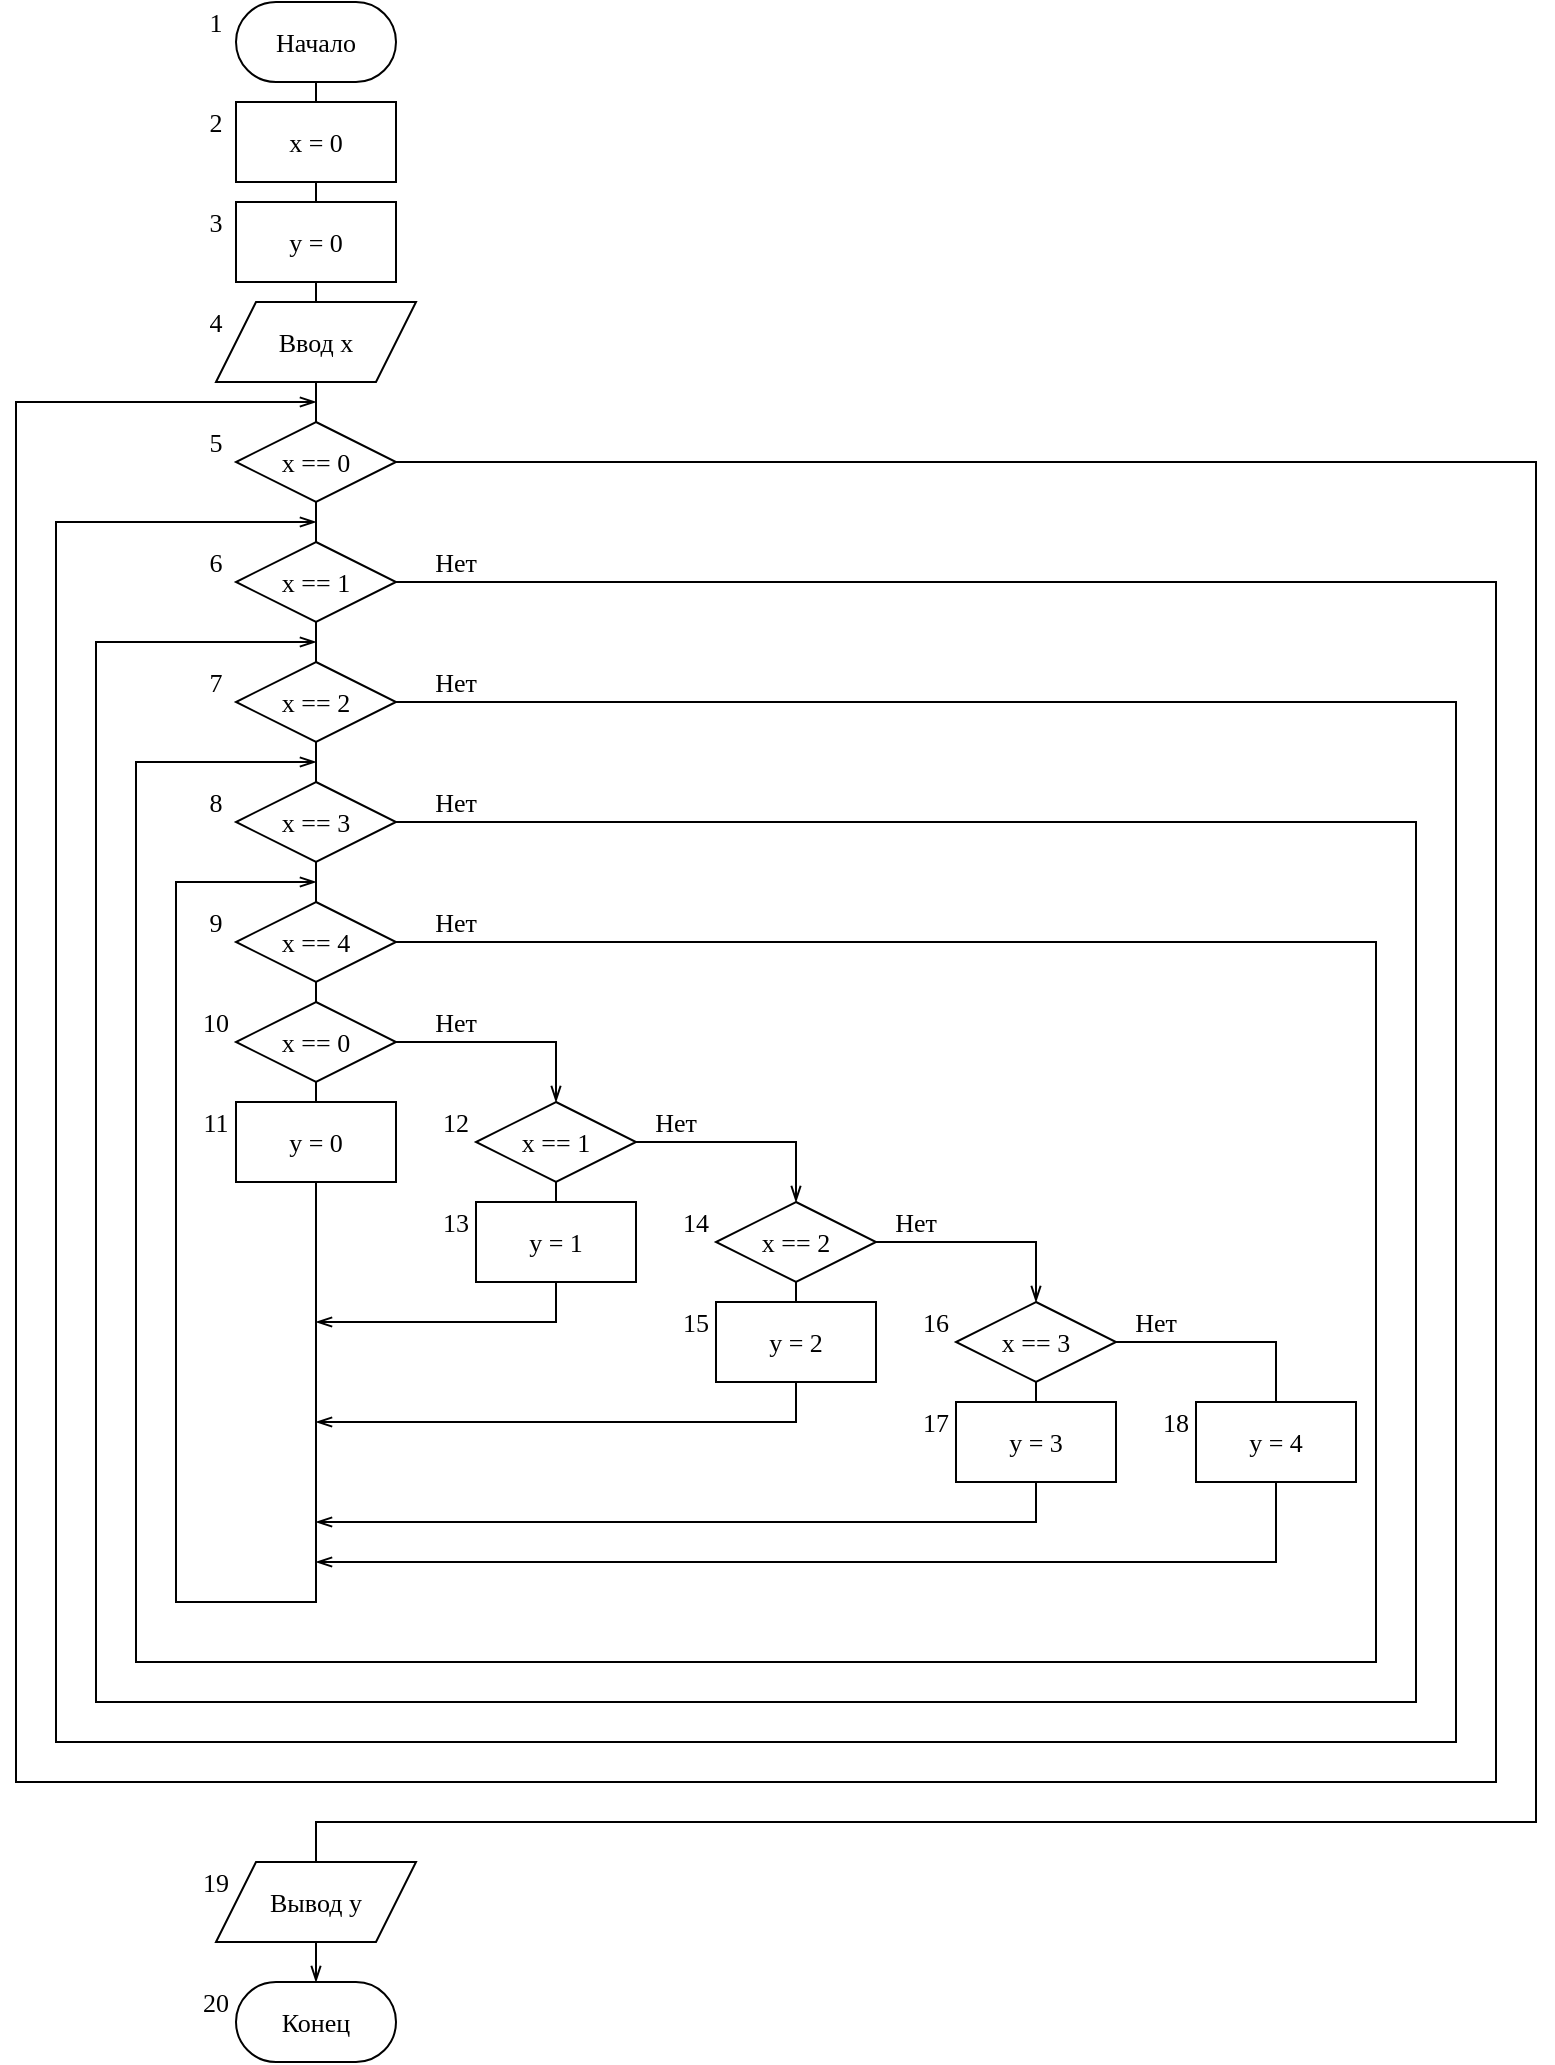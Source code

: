 <mxfile version="21.2.1" type="device">
  <diagram id="7r9uXSOZoSnOuJ5T40fA" name="231">
    <mxGraphModel dx="1036" dy="606" grid="1" gridSize="10" guides="1" tooltips="1" connect="1" arrows="1" fold="1" page="1" pageScale="1" pageWidth="827" pageHeight="1169" math="0" shadow="0">
      <root>
        <mxCell id="0" />
        <mxCell id="1" parent="0" />
        <mxCell id="0MwpIjw5lTl2I5CWlqFq-36" value="" style="endArrow=openThin;html=1;fontFamily=Courier New;fontSize=13;endFill=0;rounded=0;edgeStyle=orthogonalEdgeStyle;exitX=0.5;exitY=1;exitDx=0;exitDy=0;" parent="1" source="9l-jP4sQHJARViQ5AN28-1" edge="1">
          <mxGeometry x="1" y="-204" width="50" height="50" relative="1" as="geometry">
            <mxPoint x="200" y="630" as="sourcePoint" />
            <mxPoint x="200" y="470" as="targetPoint" />
            <Array as="points">
              <mxPoint x="200" y="830" />
              <mxPoint x="130" y="830" />
              <mxPoint x="130" y="470" />
            </Array>
            <mxPoint x="164" y="200" as="offset" />
          </mxGeometry>
        </mxCell>
        <mxCell id="9l-jP4sQHJARViQ5AN28-1" value="Начало" style="rounded=1;whiteSpace=wrap;html=1;arcSize=50;fontFamily=Times New Roman;fontSize=13;" parent="1" vertex="1">
          <mxGeometry x="160" y="30" width="80" height="40" as="geometry" />
        </mxCell>
        <mxCell id="9l-jP4sQHJARViQ5AN28-14" value="Конец" style="rounded=1;whiteSpace=wrap;html=1;arcSize=50;fontFamily=Times New Roman;fontSize=13;" parent="1" vertex="1">
          <mxGeometry x="160" y="1020" width="80" height="40" as="geometry" />
        </mxCell>
        <mxCell id="0MwpIjw5lTl2I5CWlqFq-3" value="" style="endArrow=openThin;html=1;fontFamily=Courier New;fontSize=13;endFill=0;rounded=0;edgeStyle=orthogonalEdgeStyle;exitX=1;exitY=0.5;exitDx=0;exitDy=0;entryX=0.5;entryY=0;entryDx=0;entryDy=0;" parent="1" source="0MwpIjw5lTl2I5CWlqFq-15" target="0MwpIjw5lTl2I5CWlqFq-19" edge="1">
          <mxGeometry width="50" height="50" relative="1" as="geometry">
            <mxPoint x="755" y="250" as="sourcePoint" />
            <mxPoint x="500" y="540" as="targetPoint" />
            <Array as="points">
              <mxPoint x="320" y="550" />
            </Array>
          </mxGeometry>
        </mxCell>
        <mxCell id="0MwpIjw5lTl2I5CWlqFq-6" value="x = 0" style="rounded=0;whiteSpace=wrap;html=1;fontSize=13;fontFamily=Times New Roman;" parent="1" vertex="1">
          <mxGeometry x="160" y="80" width="80" height="40" as="geometry" />
        </mxCell>
        <mxCell id="0MwpIjw5lTl2I5CWlqFq-7" value="y = 0" style="rounded=0;whiteSpace=wrap;html=1;fontSize=13;fontFamily=Times New Roman;" parent="1" vertex="1">
          <mxGeometry x="160" y="130" width="80" height="40" as="geometry" />
        </mxCell>
        <mxCell id="0MwpIjw5lTl2I5CWlqFq-9" value="Ввод x" style="shape=parallelogram;perimeter=parallelogramPerimeter;whiteSpace=wrap;html=1;fixedSize=1;fontSize=13;fontFamily=Times New Roman;" parent="1" vertex="1">
          <mxGeometry x="150" y="180" width="100" height="40" as="geometry" />
        </mxCell>
        <mxCell id="0MwpIjw5lTl2I5CWlqFq-10" value="x == 0" style="rhombus;whiteSpace=wrap;html=1;rounded=0;strokeWidth=1;fontFamily=Times New Roman;fontSize=13;" parent="1" vertex="1">
          <mxGeometry x="160" y="240" width="80" height="40" as="geometry" />
        </mxCell>
        <mxCell id="0MwpIjw5lTl2I5CWlqFq-11" value="x == 1" style="rhombus;whiteSpace=wrap;html=1;rounded=0;strokeWidth=1;fontFamily=Times New Roman;fontSize=13;" parent="1" vertex="1">
          <mxGeometry x="160" y="300" width="80" height="40" as="geometry" />
        </mxCell>
        <mxCell id="0MwpIjw5lTl2I5CWlqFq-12" value="x == 2" style="rhombus;whiteSpace=wrap;html=1;rounded=0;strokeWidth=1;fontFamily=Times New Roman;fontSize=13;" parent="1" vertex="1">
          <mxGeometry x="160" y="360" width="80" height="40" as="geometry" />
        </mxCell>
        <mxCell id="0MwpIjw5lTl2I5CWlqFq-13" value="x == 3" style="rhombus;whiteSpace=wrap;html=1;rounded=0;strokeWidth=1;fontFamily=Times New Roman;fontSize=13;" parent="1" vertex="1">
          <mxGeometry x="160" y="420" width="80" height="40" as="geometry" />
        </mxCell>
        <mxCell id="0MwpIjw5lTl2I5CWlqFq-14" value="x == 4" style="rhombus;whiteSpace=wrap;html=1;rounded=0;strokeWidth=1;fontFamily=Times New Roman;fontSize=13;" parent="1" vertex="1">
          <mxGeometry x="160" y="480" width="80" height="40" as="geometry" />
        </mxCell>
        <mxCell id="0MwpIjw5lTl2I5CWlqFq-15" value="x == 0" style="rhombus;whiteSpace=wrap;html=1;rounded=0;strokeWidth=1;fontFamily=Times New Roman;fontSize=13;" parent="1" vertex="1">
          <mxGeometry x="160" y="530" width="80" height="40" as="geometry" />
        </mxCell>
        <mxCell id="0MwpIjw5lTl2I5CWlqFq-18" value="y = 0" style="rounded=0;whiteSpace=wrap;html=1;fontSize=13;fontFamily=Times New Roman;" parent="1" vertex="1">
          <mxGeometry x="160" y="580" width="80" height="40" as="geometry" />
        </mxCell>
        <mxCell id="0MwpIjw5lTl2I5CWlqFq-19" value="x == 1" style="rhombus;whiteSpace=wrap;html=1;rounded=0;strokeWidth=1;fontFamily=Times New Roman;fontSize=13;" parent="1" vertex="1">
          <mxGeometry x="280" y="580" width="80" height="40" as="geometry" />
        </mxCell>
        <mxCell id="0MwpIjw5lTl2I5CWlqFq-20" value="" style="endArrow=openThin;html=1;fontFamily=Courier New;fontSize=13;endFill=0;rounded=0;edgeStyle=orthogonalEdgeStyle;exitX=1;exitY=0.5;exitDx=0;exitDy=0;entryX=0.5;entryY=0;entryDx=0;entryDy=0;" parent="1" source="0MwpIjw5lTl2I5CWlqFq-19" target="0MwpIjw5lTl2I5CWlqFq-21" edge="1">
          <mxGeometry width="50" height="50" relative="1" as="geometry">
            <mxPoint x="550" y="560" as="sourcePoint" />
            <mxPoint x="730" y="600" as="targetPoint" />
            <Array as="points">
              <mxPoint x="440" y="600" />
            </Array>
          </mxGeometry>
        </mxCell>
        <mxCell id="0MwpIjw5lTl2I5CWlqFq-21" value="x == 2" style="rhombus;whiteSpace=wrap;html=1;rounded=0;strokeWidth=1;fontFamily=Times New Roman;fontSize=13;" parent="1" vertex="1">
          <mxGeometry x="400" y="630" width="80" height="40" as="geometry" />
        </mxCell>
        <mxCell id="0MwpIjw5lTl2I5CWlqFq-22" value="" style="endArrow=openThin;html=1;fontFamily=Courier New;fontSize=13;endFill=0;rounded=0;edgeStyle=orthogonalEdgeStyle;exitX=1;exitY=0.5;exitDx=0;exitDy=0;entryX=0.5;entryY=0;entryDx=0;entryDy=0;" parent="1" source="0MwpIjw5lTl2I5CWlqFq-21" target="0MwpIjw5lTl2I5CWlqFq-23" edge="1">
          <mxGeometry width="50" height="50" relative="1" as="geometry">
            <mxPoint x="790" y="610" as="sourcePoint" />
            <mxPoint x="960" y="650" as="targetPoint" />
            <Array as="points">
              <mxPoint x="560" y="650" />
            </Array>
          </mxGeometry>
        </mxCell>
        <mxCell id="0MwpIjw5lTl2I5CWlqFq-23" value="x == 3" style="rhombus;whiteSpace=wrap;html=1;rounded=0;strokeWidth=1;fontFamily=Times New Roman;fontSize=13;" parent="1" vertex="1">
          <mxGeometry x="520" y="680" width="80" height="40" as="geometry" />
        </mxCell>
        <mxCell id="0MwpIjw5lTl2I5CWlqFq-24" value="" style="endArrow=openThin;html=1;fontFamily=Courier New;fontSize=13;endFill=0;rounded=0;edgeStyle=orthogonalEdgeStyle;exitX=1;exitY=0.5;exitDx=0;exitDy=0;" parent="1" source="0MwpIjw5lTl2I5CWlqFq-23" edge="1">
          <mxGeometry width="50" height="50" relative="1" as="geometry">
            <mxPoint x="1030" y="670" as="sourcePoint" />
            <mxPoint x="200" y="810" as="targetPoint" />
            <Array as="points">
              <mxPoint x="680" y="700" />
              <mxPoint x="680" y="810" />
              <mxPoint x="200" y="810" />
            </Array>
          </mxGeometry>
        </mxCell>
        <mxCell id="0MwpIjw5lTl2I5CWlqFq-29" value="y = 4" style="rounded=0;whiteSpace=wrap;html=1;fontSize=13;fontFamily=Times New Roman;" parent="1" vertex="1">
          <mxGeometry x="640" y="730" width="80" height="40" as="geometry" />
        </mxCell>
        <mxCell id="0MwpIjw5lTl2I5CWlqFq-30" value="" style="endArrow=openThin;html=1;fontFamily=Courier New;fontSize=13;endFill=0;rounded=0;edgeStyle=orthogonalEdgeStyle;exitX=0.5;exitY=1;exitDx=0;exitDy=0;" parent="1" source="0MwpIjw5lTl2I5CWlqFq-21" edge="1">
          <mxGeometry x="1" y="-204" width="50" height="50" relative="1" as="geometry">
            <mxPoint x="380" y="980" as="sourcePoint" />
            <mxPoint x="200" y="740" as="targetPoint" />
            <Array as="points">
              <mxPoint x="440" y="740" />
            </Array>
            <mxPoint x="164" y="200" as="offset" />
          </mxGeometry>
        </mxCell>
        <mxCell id="0MwpIjw5lTl2I5CWlqFq-31" value="" style="endArrow=openThin;html=1;fontFamily=Courier New;fontSize=13;endFill=0;rounded=0;edgeStyle=orthogonalEdgeStyle;exitX=0.5;exitY=1;exitDx=0;exitDy=0;" parent="1" source="0MwpIjw5lTl2I5CWlqFq-23" edge="1">
          <mxGeometry x="1" y="-204" width="50" height="50" relative="1" as="geometry">
            <mxPoint x="600" y="1010" as="sourcePoint" />
            <mxPoint x="200" y="790" as="targetPoint" />
            <Array as="points">
              <mxPoint x="560" y="790" />
              <mxPoint x="200" y="790" />
            </Array>
            <mxPoint x="164" y="200" as="offset" />
          </mxGeometry>
        </mxCell>
        <mxCell id="0MwpIjw5lTl2I5CWlqFq-27" value="y = 2" style="rounded=0;whiteSpace=wrap;html=1;fontSize=13;fontFamily=Times New Roman;" parent="1" vertex="1">
          <mxGeometry x="400" y="680" width="80" height="40" as="geometry" />
        </mxCell>
        <mxCell id="0MwpIjw5lTl2I5CWlqFq-28" value="y = 3" style="rounded=0;whiteSpace=wrap;html=1;fontSize=13;fontFamily=Times New Roman;" parent="1" vertex="1">
          <mxGeometry x="520" y="730" width="80" height="40" as="geometry" />
        </mxCell>
        <mxCell id="0MwpIjw5lTl2I5CWlqFq-32" value="" style="endArrow=openThin;html=1;fontFamily=Courier New;fontSize=13;endFill=0;rounded=0;edgeStyle=orthogonalEdgeStyle;exitX=0.5;exitY=1;exitDx=0;exitDy=0;" parent="1" source="0MwpIjw5lTl2I5CWlqFq-19" edge="1">
          <mxGeometry x="1" y="-204" width="50" height="50" relative="1" as="geometry">
            <mxPoint x="339.98" y="740" as="sourcePoint" />
            <mxPoint x="200" y="690" as="targetPoint" />
            <Array as="points">
              <mxPoint x="320" y="625" />
              <mxPoint x="320" y="690" />
            </Array>
            <mxPoint x="164" y="200" as="offset" />
          </mxGeometry>
        </mxCell>
        <mxCell id="0MwpIjw5lTl2I5CWlqFq-26" value="y = 1" style="rounded=0;whiteSpace=wrap;html=1;fontSize=13;fontFamily=Times New Roman;" parent="1" vertex="1">
          <mxGeometry x="280" y="630" width="80" height="40" as="geometry" />
        </mxCell>
        <mxCell id="0MwpIjw5lTl2I5CWlqFq-37" value="" style="endArrow=openThin;html=1;fontFamily=Courier New;fontSize=13;endFill=0;rounded=0;edgeStyle=orthogonalEdgeStyle;exitX=1;exitY=0.5;exitDx=0;exitDy=0;" parent="1" source="0MwpIjw5lTl2I5CWlqFq-14" edge="1">
          <mxGeometry width="50" height="50" relative="1" as="geometry">
            <mxPoint x="280" y="500" as="sourcePoint" />
            <mxPoint x="200" y="410" as="targetPoint" />
            <Array as="points">
              <mxPoint x="730" y="500" />
              <mxPoint x="730" y="860" />
              <mxPoint x="110" y="860" />
              <mxPoint x="110" y="410" />
            </Array>
          </mxGeometry>
        </mxCell>
        <mxCell id="0MwpIjw5lTl2I5CWlqFq-38" value="" style="endArrow=openThin;html=1;fontFamily=Courier New;fontSize=13;endFill=0;rounded=0;edgeStyle=orthogonalEdgeStyle;exitX=1;exitY=0.5;exitDx=0;exitDy=0;" parent="1" source="0MwpIjw5lTl2I5CWlqFq-13" edge="1">
          <mxGeometry width="50" height="50" relative="1" as="geometry">
            <mxPoint x="250" y="450" as="sourcePoint" />
            <mxPoint x="200" y="350" as="targetPoint" />
            <Array as="points">
              <mxPoint x="750" y="440" />
              <mxPoint x="750" y="880" />
              <mxPoint x="90" y="880" />
              <mxPoint x="90" y="350" />
            </Array>
          </mxGeometry>
        </mxCell>
        <mxCell id="0MwpIjw5lTl2I5CWlqFq-39" value="" style="endArrow=openThin;html=1;fontFamily=Courier New;fontSize=13;endFill=0;rounded=0;edgeStyle=orthogonalEdgeStyle;exitX=1;exitY=0.5;exitDx=0;exitDy=0;" parent="1" source="0MwpIjw5lTl2I5CWlqFq-12" edge="1">
          <mxGeometry width="50" height="50" relative="1" as="geometry">
            <mxPoint x="250" y="400" as="sourcePoint" />
            <mxPoint x="200" y="290" as="targetPoint" />
            <Array as="points">
              <mxPoint x="770" y="380" />
              <mxPoint x="770" y="900" />
              <mxPoint x="70" y="900" />
              <mxPoint x="70" y="290" />
            </Array>
          </mxGeometry>
        </mxCell>
        <mxCell id="0MwpIjw5lTl2I5CWlqFq-40" value="" style="endArrow=openThin;html=1;fontFamily=Courier New;fontSize=13;endFill=0;rounded=0;edgeStyle=orthogonalEdgeStyle;exitX=1;exitY=0.5;exitDx=0;exitDy=0;" parent="1" source="0MwpIjw5lTl2I5CWlqFq-11" edge="1">
          <mxGeometry width="50" height="50" relative="1" as="geometry">
            <mxPoint x="250" y="350" as="sourcePoint" />
            <mxPoint x="200" y="230" as="targetPoint" />
            <Array as="points">
              <mxPoint x="790" y="320" />
              <mxPoint x="790" y="920" />
              <mxPoint x="50" y="920" />
              <mxPoint x="50" y="230" />
            </Array>
          </mxGeometry>
        </mxCell>
        <mxCell id="0MwpIjw5lTl2I5CWlqFq-41" value="" style="endArrow=openThin;html=1;fontFamily=Courier New;fontSize=13;endFill=0;rounded=0;edgeStyle=orthogonalEdgeStyle;entryX=0.5;entryY=0;entryDx=0;entryDy=0;exitX=1;exitY=0.5;exitDx=0;exitDy=0;" parent="1" source="0MwpIjw5lTl2I5CWlqFq-10" target="9l-jP4sQHJARViQ5AN28-14" edge="1">
          <mxGeometry width="50" height="50" relative="1" as="geometry">
            <mxPoint x="260" y="280" as="sourcePoint" />
            <mxPoint x="150.06" y="250" as="targetPoint" />
            <Array as="points">
              <mxPoint x="810" y="260" />
              <mxPoint x="810" y="940" />
              <mxPoint x="200" y="940" />
            </Array>
          </mxGeometry>
        </mxCell>
        <mxCell id="0MwpIjw5lTl2I5CWlqFq-34" value="Вывод у" style="shape=parallelogram;perimeter=parallelogramPerimeter;whiteSpace=wrap;html=1;fixedSize=1;fontSize=13;fontFamily=Times New Roman;" parent="1" vertex="1">
          <mxGeometry x="150" y="960" width="100" height="40" as="geometry" />
        </mxCell>
        <mxCell id="0MwpIjw5lTl2I5CWlqFq-43" value="2" style="text;html=1;strokeColor=none;fillColor=none;align=center;verticalAlign=middle;whiteSpace=wrap;rounded=0;fontFamily=Times New Roman;fontSize=13;" parent="1" vertex="1">
          <mxGeometry x="140" y="80" width="20" height="20" as="geometry" />
        </mxCell>
        <mxCell id="0MwpIjw5lTl2I5CWlqFq-44" value="Нет" style="text;html=1;strokeColor=none;fillColor=none;align=center;verticalAlign=middle;whiteSpace=wrap;rounded=0;fontFamily=Times New Roman;fontSize=13;" parent="1" vertex="1">
          <mxGeometry x="250" y="300" width="40" height="20" as="geometry" />
        </mxCell>
        <mxCell id="0MwpIjw5lTl2I5CWlqFq-45" value="Нет" style="text;html=1;strokeColor=none;fillColor=none;align=center;verticalAlign=middle;whiteSpace=wrap;rounded=0;fontFamily=Times New Roman;fontSize=13;" parent="1" vertex="1">
          <mxGeometry x="250" y="360" width="40" height="20" as="geometry" />
        </mxCell>
        <mxCell id="0MwpIjw5lTl2I5CWlqFq-46" value="Нет" style="text;html=1;strokeColor=none;fillColor=none;align=center;verticalAlign=middle;whiteSpace=wrap;rounded=0;fontFamily=Times New Roman;fontSize=13;" parent="1" vertex="1">
          <mxGeometry x="250" y="420" width="40" height="20" as="geometry" />
        </mxCell>
        <mxCell id="0MwpIjw5lTl2I5CWlqFq-47" value="Нет" style="text;html=1;strokeColor=none;fillColor=none;align=center;verticalAlign=middle;whiteSpace=wrap;rounded=0;fontFamily=Times New Roman;fontSize=13;" parent="1" vertex="1">
          <mxGeometry x="250" y="480" width="40" height="20" as="geometry" />
        </mxCell>
        <mxCell id="0MwpIjw5lTl2I5CWlqFq-48" value="Нет" style="text;html=1;strokeColor=none;fillColor=none;align=center;verticalAlign=middle;whiteSpace=wrap;rounded=0;fontFamily=Times New Roman;fontSize=13;" parent="1" vertex="1">
          <mxGeometry x="250" y="530" width="40" height="20" as="geometry" />
        </mxCell>
        <mxCell id="0MwpIjw5lTl2I5CWlqFq-49" value="Нет" style="text;html=1;strokeColor=none;fillColor=none;align=center;verticalAlign=middle;whiteSpace=wrap;rounded=0;fontFamily=Times New Roman;fontSize=13;" parent="1" vertex="1">
          <mxGeometry x="360" y="580" width="40" height="20" as="geometry" />
        </mxCell>
        <mxCell id="0MwpIjw5lTl2I5CWlqFq-50" value="Нет" style="text;html=1;strokeColor=none;fillColor=none;align=center;verticalAlign=middle;whiteSpace=wrap;rounded=0;fontFamily=Times New Roman;fontSize=13;" parent="1" vertex="1">
          <mxGeometry x="480" y="630" width="40" height="20" as="geometry" />
        </mxCell>
        <mxCell id="0MwpIjw5lTl2I5CWlqFq-51" value="Нет" style="text;html=1;strokeColor=none;fillColor=none;align=center;verticalAlign=middle;whiteSpace=wrap;rounded=0;fontFamily=Times New Roman;fontSize=13;" parent="1" vertex="1">
          <mxGeometry x="600" y="680" width="40" height="20" as="geometry" />
        </mxCell>
        <mxCell id="Nog0g2KmL9izZxiisVWh-1" value="1" style="text;html=1;strokeColor=none;fillColor=none;align=center;verticalAlign=middle;whiteSpace=wrap;rounded=0;fontFamily=Times New Roman;fontSize=13;" parent="1" vertex="1">
          <mxGeometry x="140" y="30" width="20" height="20" as="geometry" />
        </mxCell>
        <mxCell id="Nog0g2KmL9izZxiisVWh-2" value="3" style="text;html=1;strokeColor=none;fillColor=none;align=center;verticalAlign=middle;whiteSpace=wrap;rounded=0;fontFamily=Times New Roman;fontSize=13;" parent="1" vertex="1">
          <mxGeometry x="140" y="130" width="20" height="20" as="geometry" />
        </mxCell>
        <mxCell id="Nog0g2KmL9izZxiisVWh-3" value="4" style="text;html=1;strokeColor=none;fillColor=none;align=center;verticalAlign=middle;whiteSpace=wrap;rounded=0;fontFamily=Times New Roman;fontSize=13;" parent="1" vertex="1">
          <mxGeometry x="140" y="180" width="20" height="20" as="geometry" />
        </mxCell>
        <mxCell id="Nog0g2KmL9izZxiisVWh-4" value="5" style="text;html=1;strokeColor=none;fillColor=none;align=center;verticalAlign=middle;whiteSpace=wrap;rounded=0;fontFamily=Times New Roman;fontSize=13;" parent="1" vertex="1">
          <mxGeometry x="140" y="240" width="20" height="20" as="geometry" />
        </mxCell>
        <mxCell id="Nog0g2KmL9izZxiisVWh-5" value="6" style="text;html=1;strokeColor=none;fillColor=none;align=center;verticalAlign=middle;whiteSpace=wrap;rounded=0;fontFamily=Times New Roman;fontSize=13;" parent="1" vertex="1">
          <mxGeometry x="140" y="300" width="20" height="20" as="geometry" />
        </mxCell>
        <mxCell id="Nog0g2KmL9izZxiisVWh-6" value="7" style="text;html=1;strokeColor=none;fillColor=none;align=center;verticalAlign=middle;whiteSpace=wrap;rounded=0;fontFamily=Times New Roman;fontSize=13;" parent="1" vertex="1">
          <mxGeometry x="140" y="360" width="20" height="20" as="geometry" />
        </mxCell>
        <mxCell id="Nog0g2KmL9izZxiisVWh-7" value="8" style="text;html=1;strokeColor=none;fillColor=none;align=center;verticalAlign=middle;whiteSpace=wrap;rounded=0;fontFamily=Times New Roman;fontSize=13;" parent="1" vertex="1">
          <mxGeometry x="140" y="420" width="20" height="20" as="geometry" />
        </mxCell>
        <mxCell id="Nog0g2KmL9izZxiisVWh-9" value="9" style="text;html=1;strokeColor=none;fillColor=none;align=center;verticalAlign=middle;whiteSpace=wrap;rounded=0;fontFamily=Times New Roman;fontSize=13;" parent="1" vertex="1">
          <mxGeometry x="140" y="480" width="20" height="20" as="geometry" />
        </mxCell>
        <mxCell id="Nog0g2KmL9izZxiisVWh-10" value="10" style="text;html=1;strokeColor=none;fillColor=none;align=center;verticalAlign=middle;whiteSpace=wrap;rounded=0;fontFamily=Times New Roman;fontSize=13;" parent="1" vertex="1">
          <mxGeometry x="140" y="530" width="20" height="20" as="geometry" />
        </mxCell>
        <mxCell id="Nog0g2KmL9izZxiisVWh-11" value="11" style="text;html=1;strokeColor=none;fillColor=none;align=center;verticalAlign=middle;whiteSpace=wrap;rounded=0;fontFamily=Times New Roman;fontSize=13;" parent="1" vertex="1">
          <mxGeometry x="140" y="580" width="20" height="20" as="geometry" />
        </mxCell>
        <mxCell id="Nog0g2KmL9izZxiisVWh-12" value="12" style="text;html=1;strokeColor=none;fillColor=none;align=center;verticalAlign=middle;whiteSpace=wrap;rounded=0;fontFamily=Times New Roman;fontSize=13;" parent="1" vertex="1">
          <mxGeometry x="260" y="580" width="20" height="20" as="geometry" />
        </mxCell>
        <mxCell id="Nog0g2KmL9izZxiisVWh-13" value="13" style="text;html=1;strokeColor=none;fillColor=none;align=center;verticalAlign=middle;whiteSpace=wrap;rounded=0;fontFamily=Times New Roman;fontSize=13;" parent="1" vertex="1">
          <mxGeometry x="260" y="630" width="20" height="20" as="geometry" />
        </mxCell>
        <mxCell id="Nog0g2KmL9izZxiisVWh-14" value="14" style="text;html=1;strokeColor=none;fillColor=none;align=center;verticalAlign=middle;whiteSpace=wrap;rounded=0;fontFamily=Times New Roman;fontSize=13;" parent="1" vertex="1">
          <mxGeometry x="380" y="630" width="20" height="20" as="geometry" />
        </mxCell>
        <mxCell id="Nog0g2KmL9izZxiisVWh-15" value="15" style="text;html=1;strokeColor=none;fillColor=none;align=center;verticalAlign=middle;whiteSpace=wrap;rounded=0;fontFamily=Times New Roman;fontSize=13;" parent="1" vertex="1">
          <mxGeometry x="380" y="680" width="20" height="20" as="geometry" />
        </mxCell>
        <mxCell id="Nog0g2KmL9izZxiisVWh-16" value="16" style="text;html=1;strokeColor=none;fillColor=none;align=center;verticalAlign=middle;whiteSpace=wrap;rounded=0;fontFamily=Times New Roman;fontSize=13;" parent="1" vertex="1">
          <mxGeometry x="500" y="680" width="20" height="20" as="geometry" />
        </mxCell>
        <mxCell id="Nog0g2KmL9izZxiisVWh-17" value="17" style="text;html=1;strokeColor=none;fillColor=none;align=center;verticalAlign=middle;whiteSpace=wrap;rounded=0;fontFamily=Times New Roman;fontSize=13;" parent="1" vertex="1">
          <mxGeometry x="500" y="730" width="20" height="20" as="geometry" />
        </mxCell>
        <mxCell id="Nog0g2KmL9izZxiisVWh-18" value="18" style="text;html=1;strokeColor=none;fillColor=none;align=center;verticalAlign=middle;whiteSpace=wrap;rounded=0;fontFamily=Times New Roman;fontSize=13;" parent="1" vertex="1">
          <mxGeometry x="620" y="730" width="20" height="20" as="geometry" />
        </mxCell>
        <mxCell id="Nog0g2KmL9izZxiisVWh-19" value="19" style="text;html=1;strokeColor=none;fillColor=none;align=center;verticalAlign=middle;whiteSpace=wrap;rounded=0;fontFamily=Times New Roman;fontSize=13;" parent="1" vertex="1">
          <mxGeometry x="140" y="960" width="20" height="20" as="geometry" />
        </mxCell>
        <mxCell id="Nog0g2KmL9izZxiisVWh-20" value="20" style="text;html=1;strokeColor=none;fillColor=none;align=center;verticalAlign=middle;whiteSpace=wrap;rounded=0;fontFamily=Times New Roman;fontSize=13;" parent="1" vertex="1">
          <mxGeometry x="140" y="1020" width="20" height="20" as="geometry" />
        </mxCell>
      </root>
    </mxGraphModel>
  </diagram>
</mxfile>
